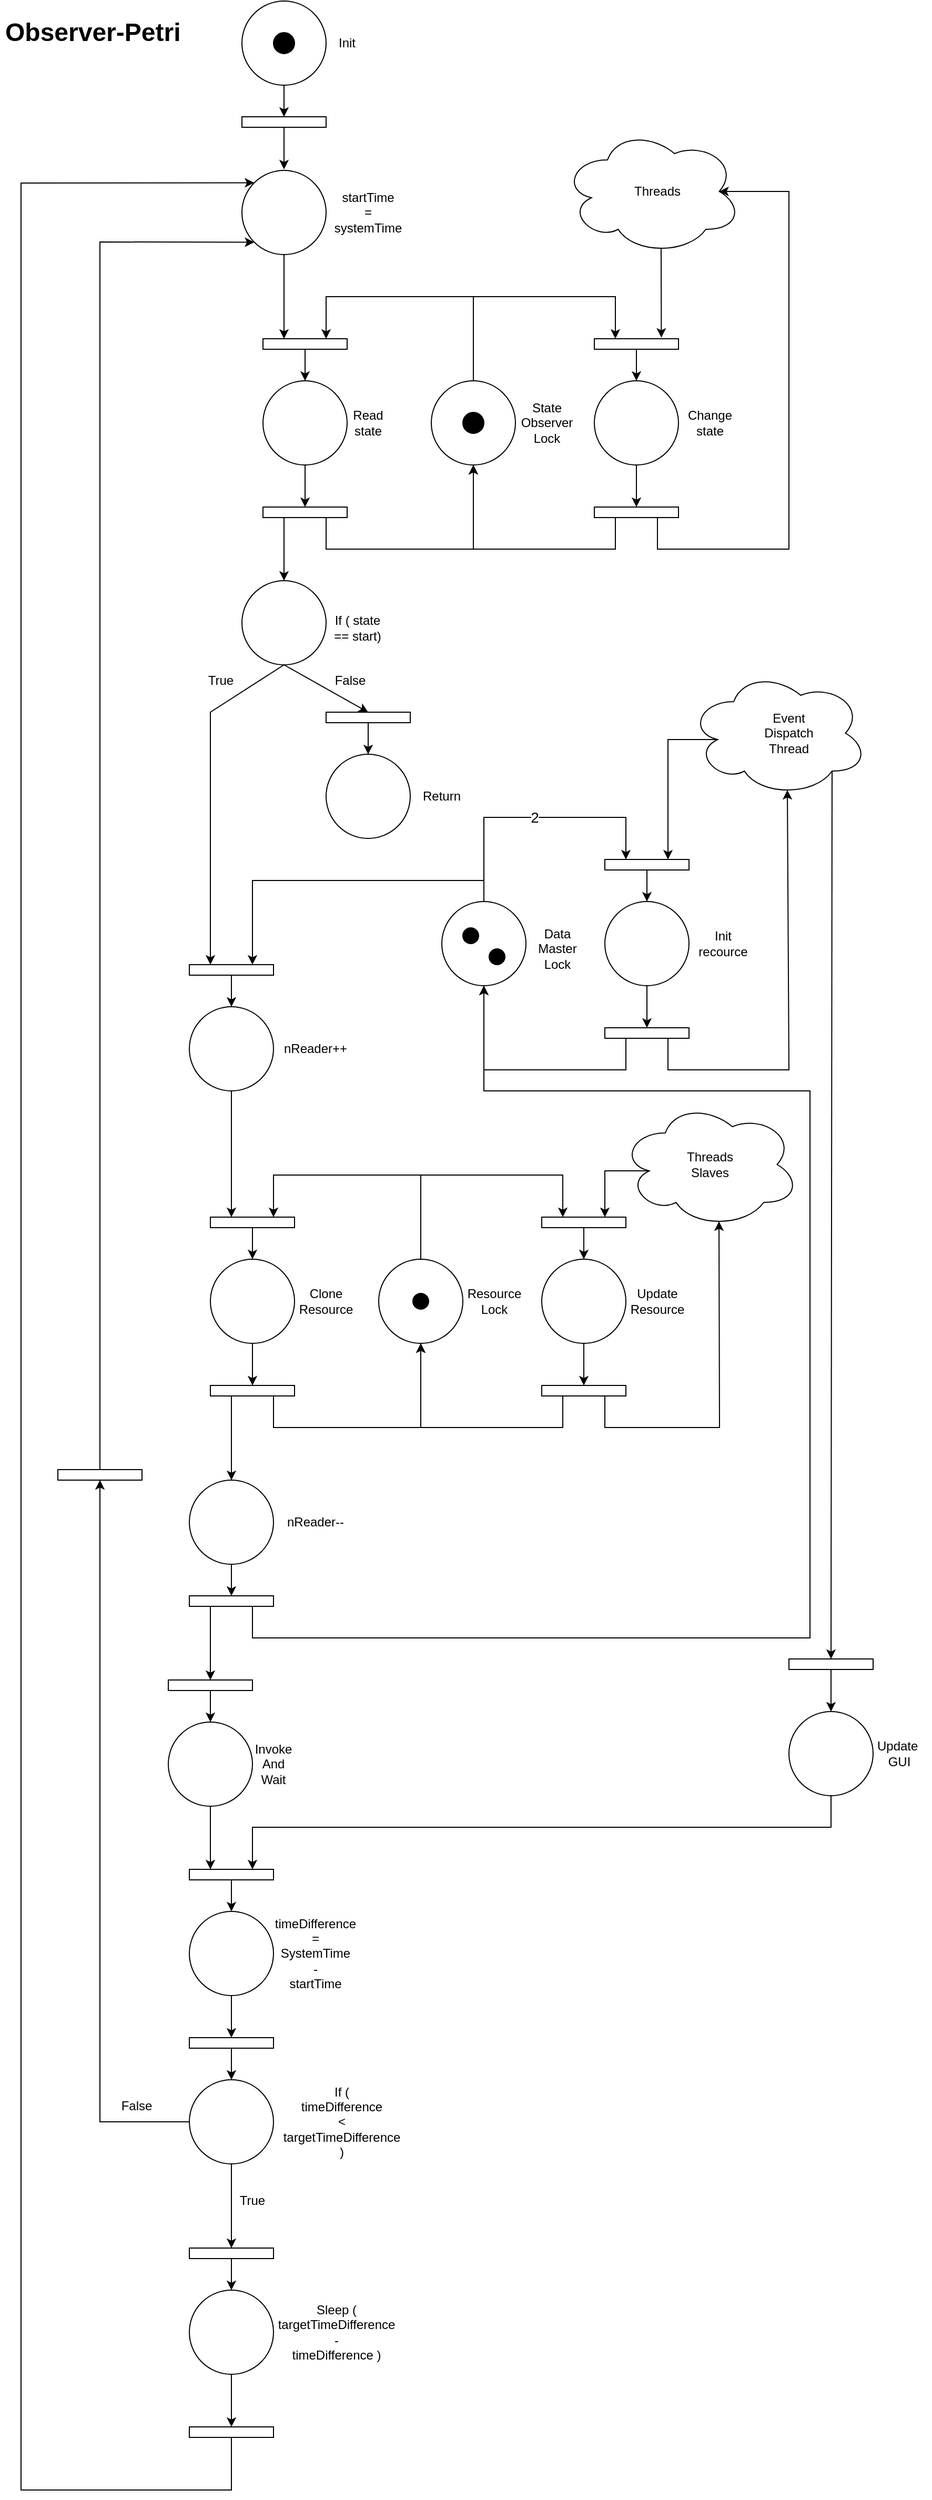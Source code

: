 <mxfile version="21.1.5" type="device">
  <diagram name="Pagina-1" id="0PF9rodISXWD6k8KoJyN">
    <mxGraphModel dx="1975" dy="1826" grid="1" gridSize="10" guides="1" tooltips="1" connect="1" arrows="1" fold="1" page="1" pageScale="1" pageWidth="827" pageHeight="1169" math="0" shadow="0">
      <root>
        <mxCell id="0" />
        <mxCell id="1" parent="0" />
        <mxCell id="aZluGWaW0WpS-Q8TLCgg-1" value="" style="ellipse;whiteSpace=wrap;html=1;aspect=fixed;" parent="1" vertex="1">
          <mxGeometry x="210" y="-716" width="80" height="80" as="geometry" />
        </mxCell>
        <mxCell id="aZluGWaW0WpS-Q8TLCgg-3" value="" style="ellipse;whiteSpace=wrap;html=1;aspect=fixed;" parent="1" vertex="1">
          <mxGeometry x="210" y="-555" width="80" height="80" as="geometry" />
        </mxCell>
        <mxCell id="aZluGWaW0WpS-Q8TLCgg-5" value="" style="rounded=0;whiteSpace=wrap;html=1;" parent="1" vertex="1">
          <mxGeometry x="210" y="-606" width="80" height="10" as="geometry" />
        </mxCell>
        <mxCell id="aZluGWaW0WpS-Q8TLCgg-6" value="" style="endArrow=classic;html=1;rounded=0;exitX=0.5;exitY=1;exitDx=0;exitDy=0;entryX=0.5;entryY=0;entryDx=0;entryDy=0;" parent="1" source="aZluGWaW0WpS-Q8TLCgg-1" target="aZluGWaW0WpS-Q8TLCgg-5" edge="1">
          <mxGeometry width="50" height="50" relative="1" as="geometry">
            <mxPoint x="450" y="-496" as="sourcePoint" />
            <mxPoint x="500" y="-546" as="targetPoint" />
          </mxGeometry>
        </mxCell>
        <mxCell id="aZluGWaW0WpS-Q8TLCgg-7" value="" style="endArrow=classic;html=1;rounded=0;exitX=0.5;exitY=1;exitDx=0;exitDy=0;entryX=0.5;entryY=0;entryDx=0;entryDy=0;" parent="1" source="aZluGWaW0WpS-Q8TLCgg-5" edge="1">
          <mxGeometry width="50" height="50" relative="1" as="geometry">
            <mxPoint x="450" y="-496" as="sourcePoint" />
            <mxPoint x="250" y="-556" as="targetPoint" />
          </mxGeometry>
        </mxCell>
        <mxCell id="aZluGWaW0WpS-Q8TLCgg-16" value="startTime&lt;br&gt;=&lt;br&gt;systemTime" style="text;html=1;strokeColor=none;fillColor=none;align=center;verticalAlign=middle;whiteSpace=wrap;rounded=0;" parent="1" vertex="1">
          <mxGeometry x="300" y="-530" width="60" height="30" as="geometry" />
        </mxCell>
        <mxCell id="aZluGWaW0WpS-Q8TLCgg-17" value="" style="ellipse;whiteSpace=wrap;html=1;aspect=fixed;" parent="1" vertex="1">
          <mxGeometry x="210" y="-165" width="80" height="80" as="geometry" />
        </mxCell>
        <mxCell id="aZluGWaW0WpS-Q8TLCgg-18" value="" style="rounded=0;whiteSpace=wrap;html=1;" parent="1" vertex="1">
          <mxGeometry x="230" y="-395" width="80" height="10" as="geometry" />
        </mxCell>
        <mxCell id="aZluGWaW0WpS-Q8TLCgg-19" value="" style="endArrow=classic;html=1;rounded=0;entryX=0.25;entryY=0;entryDx=0;entryDy=0;exitX=0.5;exitY=1;exitDx=0;exitDy=0;" parent="1" source="aZluGWaW0WpS-Q8TLCgg-3" target="aZluGWaW0WpS-Q8TLCgg-18" edge="1">
          <mxGeometry width="50" height="50" relative="1" as="geometry">
            <mxPoint x="290" y="-465" as="sourcePoint" />
            <mxPoint x="500" y="-495" as="targetPoint" />
          </mxGeometry>
        </mxCell>
        <mxCell id="aZluGWaW0WpS-Q8TLCgg-21" value="Read state" style="text;html=1;strokeColor=none;fillColor=none;align=center;verticalAlign=middle;whiteSpace=wrap;rounded=0;" parent="1" vertex="1">
          <mxGeometry x="300" y="-330" width="60" height="30" as="geometry" />
        </mxCell>
        <mxCell id="aZluGWaW0WpS-Q8TLCgg-22" value="" style="endArrow=classic;html=1;rounded=0;exitX=0.5;exitY=1;exitDx=0;exitDy=0;entryX=0.25;entryY=0;entryDx=0;entryDy=0;" parent="1" source="aZluGWaW0WpS-Q8TLCgg-17" target="LpXhcEiuCayXCuj6ftaP-11" edge="1">
          <mxGeometry width="50" height="50" relative="1" as="geometry">
            <mxPoint x="280" y="760" as="sourcePoint" />
            <mxPoint x="210" y="160" as="targetPoint" />
            <Array as="points">
              <mxPoint x="180" y="-40" />
            </Array>
          </mxGeometry>
        </mxCell>
        <mxCell id="aZluGWaW0WpS-Q8TLCgg-23" value="True" style="text;html=1;strokeColor=none;fillColor=none;align=center;verticalAlign=middle;whiteSpace=wrap;rounded=0;" parent="1" vertex="1">
          <mxGeometry x="160" y="-85" width="60" height="30" as="geometry" />
        </mxCell>
        <mxCell id="aZluGWaW0WpS-Q8TLCgg-24" value="" style="ellipse;whiteSpace=wrap;html=1;aspect=fixed;" parent="1" vertex="1">
          <mxGeometry x="290" width="80" height="80" as="geometry" />
        </mxCell>
        <mxCell id="aZluGWaW0WpS-Q8TLCgg-28" value="False" style="text;html=1;strokeColor=none;fillColor=none;align=center;verticalAlign=middle;whiteSpace=wrap;rounded=0;" parent="1" vertex="1">
          <mxGeometry x="282.5" y="-85" width="60" height="30" as="geometry" />
        </mxCell>
        <mxCell id="aZluGWaW0WpS-Q8TLCgg-29" value="" style="ellipse;whiteSpace=wrap;html=1;aspect=fixed;" parent="1" vertex="1">
          <mxGeometry x="160" y="1260" width="80" height="80" as="geometry" />
        </mxCell>
        <mxCell id="aZluGWaW0WpS-Q8TLCgg-30" value="" style="rounded=0;whiteSpace=wrap;html=1;" parent="1" vertex="1">
          <mxGeometry x="140" y="880" width="80" height="10" as="geometry" />
        </mxCell>
        <mxCell id="aZluGWaW0WpS-Q8TLCgg-31" value="Invoke&lt;br&gt;And&lt;br&gt;Wait" style="text;html=1;strokeColor=none;fillColor=none;align=center;verticalAlign=middle;whiteSpace=wrap;rounded=0;" parent="1" vertex="1">
          <mxGeometry x="210" y="945" width="60" height="30" as="geometry" />
        </mxCell>
        <mxCell id="aZluGWaW0WpS-Q8TLCgg-32" value="" style="ellipse;whiteSpace=wrap;html=1;aspect=fixed;" parent="1" vertex="1">
          <mxGeometry x="160" y="1460" width="80" height="80" as="geometry" />
        </mxCell>
        <mxCell id="aZluGWaW0WpS-Q8TLCgg-33" value="" style="rounded=0;whiteSpace=wrap;html=1;" parent="1" vertex="1">
          <mxGeometry x="160" y="1420" width="80" height="10" as="geometry" />
        </mxCell>
        <mxCell id="aZluGWaW0WpS-Q8TLCgg-34" value="Sleep (&lt;br&gt;targetTimeDifference&lt;br&gt;-&lt;br&gt;timeDifference )" style="text;html=1;strokeColor=none;fillColor=none;align=center;verticalAlign=middle;whiteSpace=wrap;rounded=0;" parent="1" vertex="1">
          <mxGeometry x="270" y="1485" width="60" height="30" as="geometry" />
        </mxCell>
        <mxCell id="aZluGWaW0WpS-Q8TLCgg-35" value="True" style="text;html=1;strokeColor=none;fillColor=none;align=center;verticalAlign=middle;whiteSpace=wrap;rounded=0;" parent="1" vertex="1">
          <mxGeometry x="190" y="1360" width="60" height="30" as="geometry" />
        </mxCell>
        <mxCell id="aZluGWaW0WpS-Q8TLCgg-36" value="" style="endArrow=classic;html=1;rounded=0;exitX=0;exitY=0.5;exitDx=0;exitDy=0;entryX=0.5;entryY=1;entryDx=0;entryDy=0;" parent="1" source="aZluGWaW0WpS-Q8TLCgg-29" target="ZG_PcVJmWgnfYiU_u2mz-2" edge="1">
          <mxGeometry width="50" height="50" relative="1" as="geometry">
            <mxPoint x="350" y="700" as="sourcePoint" />
            <mxPoint x="60" y="690" as="targetPoint" />
            <Array as="points">
              <mxPoint x="75" y="1300" />
            </Array>
          </mxGeometry>
        </mxCell>
        <mxCell id="aZluGWaW0WpS-Q8TLCgg-39" value="False" style="text;html=1;strokeColor=none;fillColor=none;align=center;verticalAlign=middle;whiteSpace=wrap;rounded=0;" parent="1" vertex="1">
          <mxGeometry x="80" y="1270" width="60" height="30" as="geometry" />
        </mxCell>
        <mxCell id="aZluGWaW0WpS-Q8TLCgg-43" value="Return" style="text;html=1;strokeColor=none;fillColor=none;align=center;verticalAlign=middle;whiteSpace=wrap;rounded=0;" parent="1" vertex="1">
          <mxGeometry x="370" y="25" width="60" height="30" as="geometry" />
        </mxCell>
        <mxCell id="aZluGWaW0WpS-Q8TLCgg-44" value="Init" style="text;html=1;strokeColor=none;fillColor=none;align=center;verticalAlign=middle;whiteSpace=wrap;rounded=0;" parent="1" vertex="1">
          <mxGeometry x="280" y="-691" width="60" height="30" as="geometry" />
        </mxCell>
        <mxCell id="aZluGWaW0WpS-Q8TLCgg-45" value="" style="ellipse;whiteSpace=wrap;html=1;aspect=fixed;fillColor=#000000;" parent="1" vertex="1">
          <mxGeometry x="240" y="-686" width="20" height="20" as="geometry" />
        </mxCell>
        <mxCell id="aZluGWaW0WpS-Q8TLCgg-47" value="" style="ellipse;shape=cloud;whiteSpace=wrap;html=1;" parent="1" vertex="1">
          <mxGeometry x="515" y="-595" width="170" height="120" as="geometry" />
        </mxCell>
        <mxCell id="aZluGWaW0WpS-Q8TLCgg-48" value="Threads" style="text;html=1;strokeColor=none;fillColor=none;align=center;verticalAlign=middle;whiteSpace=wrap;rounded=0;" parent="1" vertex="1">
          <mxGeometry x="575" y="-550" width="60" height="30" as="geometry" />
        </mxCell>
        <mxCell id="aZluGWaW0WpS-Q8TLCgg-54" value="" style="endArrow=classic;html=1;rounded=0;exitX=0.5;exitY=1;exitDx=0;exitDy=0;entryX=0.5;entryY=0;entryDx=0;entryDy=0;" parent="1" source="aZluGWaW0WpS-Q8TLCgg-30" target="aZluGWaW0WpS-Q8TLCgg-55" edge="1">
          <mxGeometry width="50" height="50" relative="1" as="geometry">
            <mxPoint x="180" y="870" as="sourcePoint" />
            <mxPoint x="180" y="1060" as="targetPoint" />
          </mxGeometry>
        </mxCell>
        <mxCell id="aZluGWaW0WpS-Q8TLCgg-55" value="" style="ellipse;whiteSpace=wrap;html=1;aspect=fixed;" parent="1" vertex="1">
          <mxGeometry x="140" y="920" width="80" height="80" as="geometry" />
        </mxCell>
        <mxCell id="aZluGWaW0WpS-Q8TLCgg-56" value="" style="ellipse;whiteSpace=wrap;html=1;aspect=fixed;" parent="1" vertex="1">
          <mxGeometry x="730" y="910" width="80" height="80" as="geometry" />
        </mxCell>
        <mxCell id="aZluGWaW0WpS-Q8TLCgg-57" value="" style="rounded=0;whiteSpace=wrap;html=1;" parent="1" vertex="1">
          <mxGeometry x="160" y="1060" width="80" height="10" as="geometry" />
        </mxCell>
        <mxCell id="aZluGWaW0WpS-Q8TLCgg-58" value="" style="endArrow=classic;html=1;rounded=0;entryX=0.75;entryY=0;entryDx=0;entryDy=0;exitX=0.5;exitY=1;exitDx=0;exitDy=0;" parent="1" source="aZluGWaW0WpS-Q8TLCgg-56" target="aZluGWaW0WpS-Q8TLCgg-57" edge="1">
          <mxGeometry width="50" height="50" relative="1" as="geometry">
            <mxPoint x="600" y="1180" as="sourcePoint" />
            <mxPoint x="590" y="1100" as="targetPoint" />
            <Array as="points">
              <mxPoint x="770" y="1020" />
              <mxPoint x="605" y="1020" />
              <mxPoint x="220" y="1020" />
              <mxPoint x="220" y="1060" />
            </Array>
          </mxGeometry>
        </mxCell>
        <mxCell id="aZluGWaW0WpS-Q8TLCgg-59" value="" style="endArrow=classic;html=1;rounded=0;exitX=0.5;exitY=1;exitDx=0;exitDy=0;" parent="1" source="aZluGWaW0WpS-Q8TLCgg-57" edge="1">
          <mxGeometry width="50" height="50" relative="1" as="geometry">
            <mxPoint x="430" y="1261" as="sourcePoint" />
            <mxPoint x="200" y="1100" as="targetPoint" />
          </mxGeometry>
        </mxCell>
        <mxCell id="aZluGWaW0WpS-Q8TLCgg-60" value="" style="ellipse;shape=cloud;whiteSpace=wrap;html=1;" parent="1" vertex="1">
          <mxGeometry x="635" y="-80" width="170" height="120" as="geometry" />
        </mxCell>
        <mxCell id="aZluGWaW0WpS-Q8TLCgg-61" value="Event&lt;br&gt;Dispatch&lt;br&gt;Thread" style="text;html=1;strokeColor=none;fillColor=none;align=center;verticalAlign=middle;whiteSpace=wrap;rounded=0;" parent="1" vertex="1">
          <mxGeometry x="700" y="-35" width="60" height="30" as="geometry" />
        </mxCell>
        <mxCell id="aZluGWaW0WpS-Q8TLCgg-63" value="" style="endArrow=classic;html=1;rounded=0;exitX=0.8;exitY=0.8;exitDx=0;exitDy=0;exitPerimeter=0;" parent="1" source="aZluGWaW0WpS-Q8TLCgg-62" edge="1">
          <mxGeometry width="50" height="50" relative="1" as="geometry">
            <mxPoint x="624.71" y="815" as="sourcePoint" />
            <mxPoint x="771" y="865" as="targetPoint" />
          </mxGeometry>
        </mxCell>
        <mxCell id="aZluGWaW0WpS-Q8TLCgg-64" value="" style="endArrow=classic;html=1;rounded=0;exitX=0.5;exitY=1;exitDx=0;exitDy=0;entryX=0.5;entryY=0;entryDx=0;entryDy=0;" parent="1" source="aZluGWaW0WpS-Q8TLCgg-62" target="aZluGWaW0WpS-Q8TLCgg-56" edge="1">
          <mxGeometry width="50" height="50" relative="1" as="geometry">
            <mxPoint x="720" y="975" as="sourcePoint" />
            <mxPoint x="630" y="895" as="targetPoint" />
          </mxGeometry>
        </mxCell>
        <mxCell id="aZluGWaW0WpS-Q8TLCgg-65" value="Update&amp;nbsp;&lt;br&gt;GUI" style="text;html=1;strokeColor=none;fillColor=none;align=center;verticalAlign=middle;whiteSpace=wrap;rounded=0;" parent="1" vertex="1">
          <mxGeometry x="805" y="935" width="60" height="30" as="geometry" />
        </mxCell>
        <mxCell id="aZluGWaW0WpS-Q8TLCgg-67" value="" style="endArrow=classic;html=1;rounded=0;entryX=0.5;entryY=0;entryDx=0;entryDy=0;exitX=0.5;exitY=1;exitDx=0;exitDy=0;" parent="1" source="aZluGWaW0WpS-Q8TLCgg-29" target="aZluGWaW0WpS-Q8TLCgg-33" edge="1">
          <mxGeometry width="50" height="50" relative="1" as="geometry">
            <mxPoint x="180" y="1370" as="sourcePoint" />
            <mxPoint x="250" y="1270" as="targetPoint" />
          </mxGeometry>
        </mxCell>
        <mxCell id="aZluGWaW0WpS-Q8TLCgg-68" value="" style="endArrow=classic;html=1;rounded=0;entryX=0.5;entryY=0;entryDx=0;entryDy=0;exitX=0.5;exitY=1;exitDx=0;exitDy=0;" parent="1" source="aZluGWaW0WpS-Q8TLCgg-33" target="aZluGWaW0WpS-Q8TLCgg-32" edge="1">
          <mxGeometry width="50" height="50" relative="1" as="geometry">
            <mxPoint x="280" y="1510" as="sourcePoint" />
            <mxPoint x="330" y="1460" as="targetPoint" />
          </mxGeometry>
        </mxCell>
        <mxCell id="aZluGWaW0WpS-Q8TLCgg-69" value="" style="endArrow=classic;html=1;rounded=0;exitX=0.5;exitY=1;exitDx=0;exitDy=0;entryX=0.25;entryY=0;entryDx=0;entryDy=0;" parent="1" source="aZluGWaW0WpS-Q8TLCgg-55" target="aZluGWaW0WpS-Q8TLCgg-57" edge="1">
          <mxGeometry width="50" height="50" relative="1" as="geometry">
            <mxPoint x="210" y="1050" as="sourcePoint" />
            <mxPoint x="260" y="1000" as="targetPoint" />
          </mxGeometry>
        </mxCell>
        <mxCell id="aZluGWaW0WpS-Q8TLCgg-70" value="&lt;h1&gt;Observer-Petri&lt;/h1&gt;" style="text;html=1;strokeColor=none;fillColor=none;spacing=5;spacingTop=-20;whiteSpace=wrap;overflow=hidden;rounded=0;" parent="1" vertex="1">
          <mxGeometry x="-20" y="-706" width="190" height="120" as="geometry" />
        </mxCell>
        <mxCell id="aZluGWaW0WpS-Q8TLCgg-71" value="" style="ellipse;whiteSpace=wrap;html=1;aspect=fixed;" parent="1" vertex="1">
          <mxGeometry x="160" y="1100" width="80" height="80" as="geometry" />
        </mxCell>
        <mxCell id="aZluGWaW0WpS-Q8TLCgg-72" value="" style="rounded=0;whiteSpace=wrap;html=1;" parent="1" vertex="1">
          <mxGeometry x="160" y="1220" width="80" height="10" as="geometry" />
        </mxCell>
        <mxCell id="aZluGWaW0WpS-Q8TLCgg-73" value="" style="endArrow=classic;html=1;rounded=0;exitX=0.5;exitY=1;exitDx=0;exitDy=0;entryX=0.5;entryY=0;entryDx=0;entryDy=0;" parent="1" source="aZluGWaW0WpS-Q8TLCgg-71" target="aZluGWaW0WpS-Q8TLCgg-72" edge="1">
          <mxGeometry width="50" height="50" relative="1" as="geometry">
            <mxPoint x="420" y="1190" as="sourcePoint" />
            <mxPoint x="470" y="1140" as="targetPoint" />
          </mxGeometry>
        </mxCell>
        <mxCell id="aZluGWaW0WpS-Q8TLCgg-74" value="timeDifference&lt;br&gt;=&lt;br&gt;SystemTime&lt;br&gt;- &lt;br&gt;startTime" style="text;html=1;strokeColor=none;fillColor=none;align=center;verticalAlign=middle;whiteSpace=wrap;rounded=0;" parent="1" vertex="1">
          <mxGeometry x="250" y="1125" width="60" height="30" as="geometry" />
        </mxCell>
        <mxCell id="aZluGWaW0WpS-Q8TLCgg-75" value="" style="endArrow=classic;html=1;rounded=0;exitX=0.5;exitY=1;exitDx=0;exitDy=0;" parent="1" source="aZluGWaW0WpS-Q8TLCgg-72" target="aZluGWaW0WpS-Q8TLCgg-29" edge="1">
          <mxGeometry width="50" height="50" relative="1" as="geometry">
            <mxPoint x="220" y="1300" as="sourcePoint" />
            <mxPoint x="270" y="1250" as="targetPoint" />
          </mxGeometry>
        </mxCell>
        <mxCell id="aZluGWaW0WpS-Q8TLCgg-76" value="If (&lt;br&gt;timeDifference&lt;br style=&quot;border-color: var(--border-color);&quot;&gt;&amp;lt;&lt;br style=&quot;border-color: var(--border-color);&quot;&gt;targetTimeDifference )" style="text;html=1;strokeColor=none;fillColor=none;align=center;verticalAlign=middle;whiteSpace=wrap;rounded=0;" parent="1" vertex="1">
          <mxGeometry x="275" y="1285" width="60" height="30" as="geometry" />
        </mxCell>
        <mxCell id="aZluGWaW0WpS-Q8TLCgg-77" value="If ( state == start)" style="text;html=1;strokeColor=none;fillColor=none;align=center;verticalAlign=middle;whiteSpace=wrap;rounded=0;" parent="1" vertex="1">
          <mxGeometry x="290" y="-135" width="60" height="30" as="geometry" />
        </mxCell>
        <mxCell id="aZluGWaW0WpS-Q8TLCgg-78" value="" style="ellipse;whiteSpace=wrap;html=1;aspect=fixed;" parent="1" vertex="1">
          <mxGeometry x="230" y="-355" width="80" height="80" as="geometry" />
        </mxCell>
        <mxCell id="aZluGWaW0WpS-Q8TLCgg-79" value="" style="endArrow=classic;html=1;rounded=0;exitX=0.5;exitY=1;exitDx=0;exitDy=0;" parent="1" source="aZluGWaW0WpS-Q8TLCgg-18" target="aZluGWaW0WpS-Q8TLCgg-78" edge="1">
          <mxGeometry width="50" height="50" relative="1" as="geometry">
            <mxPoint x="320" y="-355" as="sourcePoint" />
            <mxPoint x="370" y="-405" as="targetPoint" />
          </mxGeometry>
        </mxCell>
        <mxCell id="aZluGWaW0WpS-Q8TLCgg-80" value="" style="ellipse;whiteSpace=wrap;html=1;aspect=fixed;" parent="1" vertex="1">
          <mxGeometry x="390" y="-355" width="80" height="80" as="geometry" />
        </mxCell>
        <mxCell id="aZluGWaW0WpS-Q8TLCgg-81" value="" style="endArrow=classic;html=1;rounded=0;exitX=0.5;exitY=0;exitDx=0;exitDy=0;entryX=0.75;entryY=0;entryDx=0;entryDy=0;" parent="1" source="aZluGWaW0WpS-Q8TLCgg-80" target="aZluGWaW0WpS-Q8TLCgg-18" edge="1">
          <mxGeometry width="50" height="50" relative="1" as="geometry">
            <mxPoint x="320" y="-355" as="sourcePoint" />
            <mxPoint x="410" y="-435" as="targetPoint" />
            <Array as="points">
              <mxPoint x="430" y="-435" />
              <mxPoint x="290" y="-435" />
            </Array>
          </mxGeometry>
        </mxCell>
        <mxCell id="aZluGWaW0WpS-Q8TLCgg-83" value="" style="ellipse;whiteSpace=wrap;html=1;aspect=fixed;fillColor=#000000;" parent="1" vertex="1">
          <mxGeometry x="420" y="-325" width="20" height="20" as="geometry" />
        </mxCell>
        <mxCell id="zr3b8MDzeoefDq_eBUHI-109" value="" style="edgeStyle=orthogonalEdgeStyle;rounded=0;orthogonalLoop=1;jettySize=auto;html=1;" parent="1" source="aZluGWaW0WpS-Q8TLCgg-84" edge="1">
          <mxGeometry relative="1" as="geometry">
            <mxPoint x="585" y="-305.0" as="targetPoint" />
          </mxGeometry>
        </mxCell>
        <mxCell id="aZluGWaW0WpS-Q8TLCgg-84" value="" style="rounded=0;whiteSpace=wrap;html=1;" parent="1" vertex="1">
          <mxGeometry x="545" y="-395" width="80" height="10" as="geometry" />
        </mxCell>
        <mxCell id="aZluGWaW0WpS-Q8TLCgg-85" value="" style="ellipse;whiteSpace=wrap;html=1;aspect=fixed;" parent="1" vertex="1">
          <mxGeometry x="545" y="-355" width="80" height="80" as="geometry" />
        </mxCell>
        <mxCell id="aZluGWaW0WpS-Q8TLCgg-86" value="" style="endArrow=classic;html=1;rounded=0;exitX=0.5;exitY=1;exitDx=0;exitDy=0;" parent="1" source="aZluGWaW0WpS-Q8TLCgg-84" target="aZluGWaW0WpS-Q8TLCgg-85" edge="1">
          <mxGeometry width="50" height="50" relative="1" as="geometry">
            <mxPoint x="640" y="-355" as="sourcePoint" />
            <mxPoint x="690" y="-405" as="targetPoint" />
          </mxGeometry>
        </mxCell>
        <mxCell id="aZluGWaW0WpS-Q8TLCgg-87" value="" style="endArrow=classic;html=1;rounded=0;entryX=0.25;entryY=0;entryDx=0;entryDy=0;" parent="1" target="aZluGWaW0WpS-Q8TLCgg-84" edge="1">
          <mxGeometry width="50" height="50" relative="1" as="geometry">
            <mxPoint x="430" y="-355" as="sourcePoint" />
            <mxPoint x="550" y="-435" as="targetPoint" />
            <Array as="points">
              <mxPoint x="430" y="-435" />
              <mxPoint x="565" y="-435" />
            </Array>
          </mxGeometry>
        </mxCell>
        <mxCell id="aZluGWaW0WpS-Q8TLCgg-88" value="" style="endArrow=classic;html=1;rounded=0;entryX=0.796;entryY=-0.106;entryDx=0;entryDy=0;entryPerimeter=0;exitX=0.55;exitY=0.95;exitDx=0;exitDy=0;exitPerimeter=0;" parent="1" source="aZluGWaW0WpS-Q8TLCgg-47" target="aZluGWaW0WpS-Q8TLCgg-84" edge="1">
          <mxGeometry width="50" height="50" relative="1" as="geometry">
            <mxPoint x="500" y="-385" as="sourcePoint" />
            <mxPoint x="550" y="-435" as="targetPoint" />
          </mxGeometry>
        </mxCell>
        <mxCell id="aZluGWaW0WpS-Q8TLCgg-89" value="Change&lt;br&gt;state" style="text;html=1;strokeColor=none;fillColor=none;align=center;verticalAlign=middle;whiteSpace=wrap;rounded=0;" parent="1" vertex="1">
          <mxGeometry x="625" y="-330" width="60" height="30" as="geometry" />
        </mxCell>
        <mxCell id="aZluGWaW0WpS-Q8TLCgg-90" value="" style="rounded=0;whiteSpace=wrap;html=1;" parent="1" vertex="1">
          <mxGeometry x="230" y="-235" width="80" height="10" as="geometry" />
        </mxCell>
        <mxCell id="aZluGWaW0WpS-Q8TLCgg-91" value="" style="endArrow=classic;html=1;rounded=0;exitX=0.5;exitY=1;exitDx=0;exitDy=0;entryX=0.5;entryY=0;entryDx=0;entryDy=0;" parent="1" source="aZluGWaW0WpS-Q8TLCgg-78" target="aZluGWaW0WpS-Q8TLCgg-90" edge="1">
          <mxGeometry width="50" height="50" relative="1" as="geometry">
            <mxPoint x="450" y="-235" as="sourcePoint" />
            <mxPoint x="500" y="-285" as="targetPoint" />
          </mxGeometry>
        </mxCell>
        <mxCell id="aZluGWaW0WpS-Q8TLCgg-92" value="" style="endArrow=classic;html=1;rounded=0;exitX=0.75;exitY=1;exitDx=0;exitDy=0;" parent="1" source="aZluGWaW0WpS-Q8TLCgg-90" edge="1">
          <mxGeometry width="50" height="50" relative="1" as="geometry">
            <mxPoint x="270" y="-215" as="sourcePoint" />
            <mxPoint x="430" y="-275" as="targetPoint" />
            <Array as="points">
              <mxPoint x="290" y="-195" />
              <mxPoint x="430" y="-195" />
            </Array>
          </mxGeometry>
        </mxCell>
        <mxCell id="aZluGWaW0WpS-Q8TLCgg-93" value="" style="endArrow=classic;html=1;rounded=0;exitX=0.25;exitY=1;exitDx=0;exitDy=0;entryX=0.5;entryY=0;entryDx=0;entryDy=0;" parent="1" source="aZluGWaW0WpS-Q8TLCgg-90" target="aZluGWaW0WpS-Q8TLCgg-17" edge="1">
          <mxGeometry width="50" height="50" relative="1" as="geometry">
            <mxPoint x="360" y="625" as="sourcePoint" />
            <mxPoint x="410" y="575" as="targetPoint" />
          </mxGeometry>
        </mxCell>
        <mxCell id="aZluGWaW0WpS-Q8TLCgg-95" value="" style="rounded=0;whiteSpace=wrap;html=1;" parent="1" vertex="1">
          <mxGeometry x="545" y="-235" width="80" height="10" as="geometry" />
        </mxCell>
        <mxCell id="aZluGWaW0WpS-Q8TLCgg-96" value="" style="endArrow=classic;html=1;rounded=0;exitX=0.5;exitY=1;exitDx=0;exitDy=0;entryX=0.5;entryY=0;entryDx=0;entryDy=0;" parent="1" source="aZluGWaW0WpS-Q8TLCgg-85" target="aZluGWaW0WpS-Q8TLCgg-95" edge="1">
          <mxGeometry width="50" height="50" relative="1" as="geometry">
            <mxPoint x="250" y="-285" as="sourcePoint" />
            <mxPoint x="300" y="-335" as="targetPoint" />
          </mxGeometry>
        </mxCell>
        <mxCell id="aZluGWaW0WpS-Q8TLCgg-99" value="" style="endArrow=classic;html=1;rounded=0;exitX=0.25;exitY=1;exitDx=0;exitDy=0;entryX=0.5;entryY=1;entryDx=0;entryDy=0;" parent="1" source="aZluGWaW0WpS-Q8TLCgg-95" target="aZluGWaW0WpS-Q8TLCgg-80" edge="1">
          <mxGeometry width="50" height="50" relative="1" as="geometry">
            <mxPoint x="530" y="-195" as="sourcePoint" />
            <mxPoint x="450" y="-265" as="targetPoint" />
            <Array as="points">
              <mxPoint x="565" y="-195" />
              <mxPoint x="430" y="-195" />
            </Array>
          </mxGeometry>
        </mxCell>
        <mxCell id="aZluGWaW0WpS-Q8TLCgg-100" value="" style="endArrow=classic;html=1;rounded=0;exitX=0.75;exitY=1;exitDx=0;exitDy=0;entryX=0.875;entryY=0.5;entryDx=0;entryDy=0;entryPerimeter=0;" parent="1" source="aZluGWaW0WpS-Q8TLCgg-95" target="aZluGWaW0WpS-Q8TLCgg-47" edge="1">
          <mxGeometry width="50" height="50" relative="1" as="geometry">
            <mxPoint x="630" y="-205" as="sourcePoint" />
            <mxPoint x="680" y="-255" as="targetPoint" />
            <Array as="points">
              <mxPoint x="605" y="-195" />
              <mxPoint x="730" y="-195" />
              <mxPoint x="730" y="-535" />
            </Array>
          </mxGeometry>
        </mxCell>
        <mxCell id="aZluGWaW0WpS-Q8TLCgg-102" value="State&lt;br&gt;Observer&lt;br&gt;Lock" style="text;html=1;strokeColor=none;fillColor=none;align=center;verticalAlign=middle;whiteSpace=wrap;rounded=0;" parent="1" vertex="1">
          <mxGeometry x="470" y="-330" width="60" height="30" as="geometry" />
        </mxCell>
        <mxCell id="zr3b8MDzeoefDq_eBUHI-33" value="" style="rounded=0;whiteSpace=wrap;html=1;" parent="1" vertex="1">
          <mxGeometry x="180" y="440" width="80" height="10" as="geometry" />
        </mxCell>
        <mxCell id="zr3b8MDzeoefDq_eBUHI-35" value="Clone&lt;br&gt;Resource" style="text;html=1;strokeColor=none;fillColor=none;align=center;verticalAlign=middle;whiteSpace=wrap;rounded=0;" parent="1" vertex="1">
          <mxGeometry x="260" y="505" width="60" height="30" as="geometry" />
        </mxCell>
        <mxCell id="zr3b8MDzeoefDq_eBUHI-36" value="" style="ellipse;shape=cloud;whiteSpace=wrap;html=1;" parent="1" vertex="1">
          <mxGeometry x="570" y="330" width="170" height="120" as="geometry" />
        </mxCell>
        <mxCell id="zr3b8MDzeoefDq_eBUHI-37" value="Threads&lt;br&gt;Slaves" style="text;html=1;strokeColor=none;fillColor=none;align=center;verticalAlign=middle;whiteSpace=wrap;rounded=0;" parent="1" vertex="1">
          <mxGeometry x="625" y="375" width="60" height="30" as="geometry" />
        </mxCell>
        <mxCell id="zr3b8MDzeoefDq_eBUHI-38" value="" style="ellipse;whiteSpace=wrap;html=1;aspect=fixed;" parent="1" vertex="1">
          <mxGeometry x="180" y="480" width="80" height="80" as="geometry" />
        </mxCell>
        <mxCell id="zr3b8MDzeoefDq_eBUHI-39" value="" style="endArrow=classic;html=1;rounded=0;exitX=0.5;exitY=1;exitDx=0;exitDy=0;" parent="1" source="zr3b8MDzeoefDq_eBUHI-33" target="zr3b8MDzeoefDq_eBUHI-38" edge="1">
          <mxGeometry width="50" height="50" relative="1" as="geometry">
            <mxPoint x="270" y="480" as="sourcePoint" />
            <mxPoint x="320" y="430" as="targetPoint" />
          </mxGeometry>
        </mxCell>
        <mxCell id="zr3b8MDzeoefDq_eBUHI-40" value="" style="ellipse;whiteSpace=wrap;html=1;aspect=fixed;" parent="1" vertex="1">
          <mxGeometry x="340" y="480" width="80" height="80" as="geometry" />
        </mxCell>
        <mxCell id="zr3b8MDzeoefDq_eBUHI-41" value="" style="endArrow=classic;html=1;rounded=0;exitX=0.5;exitY=0;exitDx=0;exitDy=0;entryX=0.75;entryY=0;entryDx=0;entryDy=0;" parent="1" source="zr3b8MDzeoefDq_eBUHI-40" target="zr3b8MDzeoefDq_eBUHI-33" edge="1">
          <mxGeometry width="50" height="50" relative="1" as="geometry">
            <mxPoint x="270" y="480" as="sourcePoint" />
            <mxPoint x="360" y="400" as="targetPoint" />
            <Array as="points">
              <mxPoint x="380" y="400" />
              <mxPoint x="240" y="400" />
            </Array>
          </mxGeometry>
        </mxCell>
        <mxCell id="zr3b8MDzeoefDq_eBUHI-42" value="" style="ellipse;whiteSpace=wrap;html=1;aspect=fixed;fillColor=#000000;" parent="1" vertex="1">
          <mxGeometry x="372.5" y="512.5" width="15" height="15" as="geometry" />
        </mxCell>
        <mxCell id="zr3b8MDzeoefDq_eBUHI-43" value="" style="rounded=0;whiteSpace=wrap;html=1;" parent="1" vertex="1">
          <mxGeometry x="495" y="440" width="80" height="10" as="geometry" />
        </mxCell>
        <mxCell id="zr3b8MDzeoefDq_eBUHI-44" value="" style="ellipse;whiteSpace=wrap;html=1;aspect=fixed;" parent="1" vertex="1">
          <mxGeometry x="495" y="480" width="80" height="80" as="geometry" />
        </mxCell>
        <mxCell id="zr3b8MDzeoefDq_eBUHI-45" value="" style="endArrow=classic;html=1;rounded=0;exitX=0.5;exitY=1;exitDx=0;exitDy=0;" parent="1" source="zr3b8MDzeoefDq_eBUHI-43" target="zr3b8MDzeoefDq_eBUHI-44" edge="1">
          <mxGeometry width="50" height="50" relative="1" as="geometry">
            <mxPoint x="590" y="480" as="sourcePoint" />
            <mxPoint x="640" y="430" as="targetPoint" />
          </mxGeometry>
        </mxCell>
        <mxCell id="zr3b8MDzeoefDq_eBUHI-46" value="" style="endArrow=classic;html=1;rounded=0;entryX=0.25;entryY=0;entryDx=0;entryDy=0;" parent="1" target="zr3b8MDzeoefDq_eBUHI-43" edge="1">
          <mxGeometry width="50" height="50" relative="1" as="geometry">
            <mxPoint x="380" y="480" as="sourcePoint" />
            <mxPoint x="500" y="400" as="targetPoint" />
            <Array as="points">
              <mxPoint x="380" y="400" />
              <mxPoint x="515" y="400" />
            </Array>
          </mxGeometry>
        </mxCell>
        <mxCell id="zr3b8MDzeoefDq_eBUHI-47" value="" style="endArrow=classic;html=1;rounded=0;entryX=0.75;entryY=0;entryDx=0;entryDy=0;exitX=0.16;exitY=0.55;exitDx=0;exitDy=0;exitPerimeter=0;" parent="1" source="zr3b8MDzeoefDq_eBUHI-36" target="zr3b8MDzeoefDq_eBUHI-43" edge="1">
          <mxGeometry width="50" height="50" relative="1" as="geometry">
            <mxPoint x="610" y="400" as="sourcePoint" />
            <mxPoint x="580" y="430" as="targetPoint" />
            <Array as="points">
              <mxPoint x="555" y="396" />
            </Array>
          </mxGeometry>
        </mxCell>
        <mxCell id="zr3b8MDzeoefDq_eBUHI-48" value="Update&lt;br&gt;Resource" style="text;html=1;strokeColor=none;fillColor=none;align=center;verticalAlign=middle;whiteSpace=wrap;rounded=0;" parent="1" vertex="1">
          <mxGeometry x="575" y="505" width="60" height="30" as="geometry" />
        </mxCell>
        <mxCell id="zr3b8MDzeoefDq_eBUHI-49" value="" style="rounded=0;whiteSpace=wrap;html=1;" parent="1" vertex="1">
          <mxGeometry x="180" y="600" width="80" height="10" as="geometry" />
        </mxCell>
        <mxCell id="zr3b8MDzeoefDq_eBUHI-50" value="" style="endArrow=classic;html=1;rounded=0;exitX=0.5;exitY=1;exitDx=0;exitDy=0;entryX=0.5;entryY=0;entryDx=0;entryDy=0;" parent="1" source="zr3b8MDzeoefDq_eBUHI-38" target="zr3b8MDzeoefDq_eBUHI-49" edge="1">
          <mxGeometry width="50" height="50" relative="1" as="geometry">
            <mxPoint x="400" y="280" as="sourcePoint" />
            <mxPoint x="450" y="230" as="targetPoint" />
          </mxGeometry>
        </mxCell>
        <mxCell id="zr3b8MDzeoefDq_eBUHI-51" value="" style="endArrow=classic;html=1;rounded=0;exitX=0.75;exitY=1;exitDx=0;exitDy=0;entryX=0.5;entryY=1;entryDx=0;entryDy=0;" parent="1" source="zr3b8MDzeoefDq_eBUHI-49" target="zr3b8MDzeoefDq_eBUHI-40" edge="1">
          <mxGeometry width="50" height="50" relative="1" as="geometry">
            <mxPoint x="220" y="300" as="sourcePoint" />
            <mxPoint x="460" y="600" as="targetPoint" />
            <Array as="points">
              <mxPoint x="240" y="640" />
              <mxPoint x="380" y="640" />
            </Array>
          </mxGeometry>
        </mxCell>
        <mxCell id="zr3b8MDzeoefDq_eBUHI-52" value="" style="rounded=0;whiteSpace=wrap;html=1;" parent="1" vertex="1">
          <mxGeometry x="495" y="600" width="80" height="10" as="geometry" />
        </mxCell>
        <mxCell id="zr3b8MDzeoefDq_eBUHI-53" value="" style="endArrow=classic;html=1;rounded=0;exitX=0.5;exitY=1;exitDx=0;exitDy=0;entryX=0.5;entryY=0;entryDx=0;entryDy=0;" parent="1" source="zr3b8MDzeoefDq_eBUHI-44" target="zr3b8MDzeoefDq_eBUHI-52" edge="1">
          <mxGeometry width="50" height="50" relative="1" as="geometry">
            <mxPoint x="200" y="230" as="sourcePoint" />
            <mxPoint x="250" y="180" as="targetPoint" />
          </mxGeometry>
        </mxCell>
        <mxCell id="zr3b8MDzeoefDq_eBUHI-55" value="" style="endArrow=classic;html=1;rounded=0;exitX=0.75;exitY=1;exitDx=0;exitDy=0;entryX=0.55;entryY=0.95;entryDx=0;entryDy=0;entryPerimeter=0;" parent="1" source="zr3b8MDzeoefDq_eBUHI-52" target="zr3b8MDzeoefDq_eBUHI-36" edge="1">
          <mxGeometry width="50" height="50" relative="1" as="geometry">
            <mxPoint x="580" y="310" as="sourcePoint" />
            <mxPoint x="600" y="390" as="targetPoint" />
            <Array as="points">
              <mxPoint x="555" y="640" />
              <mxPoint x="664" y="640" />
            </Array>
          </mxGeometry>
        </mxCell>
        <mxCell id="zr3b8MDzeoefDq_eBUHI-56" value="Resource&lt;br&gt;Lock" style="text;html=1;strokeColor=none;fillColor=none;align=center;verticalAlign=middle;whiteSpace=wrap;rounded=0;" parent="1" vertex="1">
          <mxGeometry x="420" y="505" width="60" height="30" as="geometry" />
        </mxCell>
        <mxCell id="zr3b8MDzeoefDq_eBUHI-88" value="" style="endArrow=classic;html=1;rounded=0;exitX=0.25;exitY=1;exitDx=0;exitDy=0;entryX=0.5;entryY=0;entryDx=0;entryDy=0;" parent="1" source="zr3b8MDzeoefDq_eBUHI-49" target="LpXhcEiuCayXCuj6ftaP-7" edge="1">
          <mxGeometry width="50" height="50" relative="1" as="geometry">
            <mxPoint x="250" y="590" as="sourcePoint" />
            <mxPoint x="190" y="660" as="targetPoint" />
          </mxGeometry>
        </mxCell>
        <mxCell id="zr3b8MDzeoefDq_eBUHI-89" value="" style="endArrow=classic;html=1;rounded=0;exitX=0.25;exitY=1;exitDx=0;exitDy=0;entryX=0.5;entryY=1;entryDx=0;entryDy=0;" parent="1" source="zr3b8MDzeoefDq_eBUHI-52" target="zr3b8MDzeoefDq_eBUHI-40" edge="1">
          <mxGeometry width="50" height="50" relative="1" as="geometry">
            <mxPoint x="420" y="570" as="sourcePoint" />
            <mxPoint x="515" y="640" as="targetPoint" />
            <Array as="points">
              <mxPoint x="515" y="640" />
              <mxPoint x="380" y="640" />
            </Array>
          </mxGeometry>
        </mxCell>
        <mxCell id="zr3b8MDzeoefDq_eBUHI-91" value="" style="endArrow=classic;html=1;rounded=0;exitX=0.8;exitY=0.8;exitDx=0;exitDy=0;exitPerimeter=0;" parent="1" source="aZluGWaW0WpS-Q8TLCgg-60" target="aZluGWaW0WpS-Q8TLCgg-62" edge="1">
          <mxGeometry width="50" height="50" relative="1" as="geometry">
            <mxPoint x="1000" y="30" as="sourcePoint" />
            <mxPoint x="766" y="805" as="targetPoint" />
          </mxGeometry>
        </mxCell>
        <mxCell id="aZluGWaW0WpS-Q8TLCgg-62" value="" style="rounded=0;whiteSpace=wrap;html=1;" parent="1" vertex="1">
          <mxGeometry x="730" y="860" width="80" height="10" as="geometry" />
        </mxCell>
        <mxCell id="zr3b8MDzeoefDq_eBUHI-92" value="" style="ellipse;whiteSpace=wrap;html=1;aspect=fixed;" parent="1" vertex="1">
          <mxGeometry x="400" y="140" width="80" height="80" as="geometry" />
        </mxCell>
        <mxCell id="zr3b8MDzeoefDq_eBUHI-93" value="" style="ellipse;whiteSpace=wrap;html=1;aspect=fixed;fillColor=#000000;" parent="1" vertex="1">
          <mxGeometry x="420" y="165" width="15" height="15" as="geometry" />
        </mxCell>
        <mxCell id="zr3b8MDzeoefDq_eBUHI-94" value="" style="rounded=0;whiteSpace=wrap;html=1;" parent="1" vertex="1">
          <mxGeometry x="555" y="100" width="80" height="10" as="geometry" />
        </mxCell>
        <mxCell id="zr3b8MDzeoefDq_eBUHI-95" value="" style="ellipse;whiteSpace=wrap;html=1;aspect=fixed;" parent="1" vertex="1">
          <mxGeometry x="555" y="140" width="80" height="80" as="geometry" />
        </mxCell>
        <mxCell id="zr3b8MDzeoefDq_eBUHI-96" value="" style="endArrow=classic;html=1;rounded=0;exitX=0.5;exitY=1;exitDx=0;exitDy=0;" parent="1" source="zr3b8MDzeoefDq_eBUHI-94" target="zr3b8MDzeoefDq_eBUHI-95" edge="1">
          <mxGeometry width="50" height="50" relative="1" as="geometry">
            <mxPoint x="650" y="140" as="sourcePoint" />
            <mxPoint x="700" y="90" as="targetPoint" />
          </mxGeometry>
        </mxCell>
        <mxCell id="zr3b8MDzeoefDq_eBUHI-97" value="2" style="endArrow=classic;html=1;rounded=0;entryX=0.25;entryY=0;entryDx=0;entryDy=0;fontSize=14;" parent="1" target="zr3b8MDzeoefDq_eBUHI-94" edge="1">
          <mxGeometry width="50" height="50" relative="1" as="geometry">
            <mxPoint x="440" y="140" as="sourcePoint" />
            <mxPoint x="560" y="60" as="targetPoint" />
            <Array as="points">
              <mxPoint x="440" y="60" />
              <mxPoint x="575" y="60" />
            </Array>
          </mxGeometry>
        </mxCell>
        <mxCell id="zr3b8MDzeoefDq_eBUHI-98" value="Init&lt;br&gt;recource" style="text;html=1;strokeColor=none;fillColor=none;align=center;verticalAlign=middle;whiteSpace=wrap;rounded=0;" parent="1" vertex="1">
          <mxGeometry x="650" y="165" width="35" height="30" as="geometry" />
        </mxCell>
        <mxCell id="zr3b8MDzeoefDq_eBUHI-99" value="" style="rounded=0;whiteSpace=wrap;html=1;" parent="1" vertex="1">
          <mxGeometry x="555" y="260" width="80" height="10" as="geometry" />
        </mxCell>
        <mxCell id="zr3b8MDzeoefDq_eBUHI-100" value="" style="endArrow=classic;html=1;rounded=0;exitX=0.5;exitY=1;exitDx=0;exitDy=0;entryX=0.5;entryY=0;entryDx=0;entryDy=0;" parent="1" source="zr3b8MDzeoefDq_eBUHI-95" target="zr3b8MDzeoefDq_eBUHI-99" edge="1">
          <mxGeometry width="50" height="50" relative="1" as="geometry">
            <mxPoint x="260" y="-110" as="sourcePoint" />
            <mxPoint x="310" y="-160" as="targetPoint" />
          </mxGeometry>
        </mxCell>
        <mxCell id="zr3b8MDzeoefDq_eBUHI-101" value="Data&lt;br&gt;Master&lt;br&gt;Lock" style="text;html=1;strokeColor=none;fillColor=none;align=center;verticalAlign=middle;whiteSpace=wrap;rounded=0;" parent="1" vertex="1">
          <mxGeometry x="480" y="170" width="60" height="30" as="geometry" />
        </mxCell>
        <mxCell id="zr3b8MDzeoefDq_eBUHI-102" value="" style="endArrow=classic;html=1;rounded=0;exitX=0.25;exitY=1;exitDx=0;exitDy=0;entryX=0.5;entryY=1;entryDx=0;entryDy=0;" parent="1" source="zr3b8MDzeoefDq_eBUHI-99" target="zr3b8MDzeoefDq_eBUHI-92" edge="1">
          <mxGeometry width="50" height="50" relative="1" as="geometry">
            <mxPoint x="480" y="230" as="sourcePoint" />
            <mxPoint x="575" y="300" as="targetPoint" />
            <Array as="points">
              <mxPoint x="575" y="300" />
              <mxPoint x="440" y="300" />
            </Array>
          </mxGeometry>
        </mxCell>
        <mxCell id="zr3b8MDzeoefDq_eBUHI-103" value="" style="endArrow=classic;html=1;rounded=0;exitX=0.16;exitY=0.55;exitDx=0;exitDy=0;exitPerimeter=0;entryX=0.75;entryY=0;entryDx=0;entryDy=0;" parent="1" source="aZluGWaW0WpS-Q8TLCgg-60" target="zr3b8MDzeoefDq_eBUHI-94" edge="1">
          <mxGeometry width="50" height="50" relative="1" as="geometry">
            <mxPoint x="620" y="80" as="sourcePoint" />
            <mxPoint x="670" y="30" as="targetPoint" />
            <Array as="points">
              <mxPoint x="615" y="-14" />
            </Array>
          </mxGeometry>
        </mxCell>
        <mxCell id="zr3b8MDzeoefDq_eBUHI-104" value="" style="endArrow=classic;html=1;rounded=0;exitX=0.75;exitY=1;exitDx=0;exitDy=0;entryX=0.55;entryY=0.95;entryDx=0;entryDy=0;entryPerimeter=0;" parent="1" source="zr3b8MDzeoefDq_eBUHI-99" target="aZluGWaW0WpS-Q8TLCgg-60" edge="1">
          <mxGeometry width="50" height="50" relative="1" as="geometry">
            <mxPoint x="570" y="260" as="sourcePoint" />
            <mxPoint x="720" y="-40" as="targetPoint" />
            <Array as="points">
              <mxPoint x="615" y="300" />
              <mxPoint x="730" y="300" />
            </Array>
          </mxGeometry>
        </mxCell>
        <mxCell id="zr3b8MDzeoefDq_eBUHI-105" value="" style="endArrow=classic;html=1;rounded=0;exitX=0.5;exitY=0;exitDx=0;exitDy=0;entryX=0.75;entryY=0;entryDx=0;entryDy=0;" parent="1" source="zr3b8MDzeoefDq_eBUHI-92" target="LpXhcEiuCayXCuj6ftaP-11" edge="1">
          <mxGeometry width="50" height="50" relative="1" as="geometry">
            <mxPoint x="260" y="260" as="sourcePoint" />
            <mxPoint x="260" y="170" as="targetPoint" />
            <Array as="points">
              <mxPoint x="440" y="120" />
              <mxPoint x="220" y="120" />
            </Array>
          </mxGeometry>
        </mxCell>
        <mxCell id="LpXhcEiuCayXCuj6ftaP-5" value="" style="rounded=0;whiteSpace=wrap;html=1;" parent="1" vertex="1">
          <mxGeometry x="160" y="800" width="80" height="10" as="geometry" />
        </mxCell>
        <mxCell id="LpXhcEiuCayXCuj6ftaP-6" value="" style="endArrow=classic;html=1;rounded=0;exitX=0.25;exitY=1;exitDx=0;exitDy=0;entryX=0.5;entryY=0;entryDx=0;entryDy=0;" parent="1" source="LpXhcEiuCayXCuj6ftaP-5" target="aZluGWaW0WpS-Q8TLCgg-30" edge="1">
          <mxGeometry width="50" height="50" relative="1" as="geometry">
            <mxPoint x="200" y="790" as="sourcePoint" />
            <mxPoint x="200" y="860" as="targetPoint" />
          </mxGeometry>
        </mxCell>
        <mxCell id="LpXhcEiuCayXCuj6ftaP-7" value="" style="ellipse;whiteSpace=wrap;html=1;aspect=fixed;" parent="1" vertex="1">
          <mxGeometry x="160" y="690" width="80" height="80" as="geometry" />
        </mxCell>
        <mxCell id="LpXhcEiuCayXCuj6ftaP-8" value="" style="endArrow=classic;html=1;rounded=0;entryX=0.5;entryY=0;entryDx=0;entryDy=0;exitX=0.5;exitY=1;exitDx=0;exitDy=0;" parent="1" source="LpXhcEiuCayXCuj6ftaP-7" target="LpXhcEiuCayXCuj6ftaP-5" edge="1">
          <mxGeometry width="50" height="50" relative="1" as="geometry">
            <mxPoint x="200" y="750" as="sourcePoint" />
            <mxPoint x="400" y="570" as="targetPoint" />
          </mxGeometry>
        </mxCell>
        <mxCell id="LpXhcEiuCayXCuj6ftaP-9" value="nReader--" style="text;html=1;strokeColor=none;fillColor=none;align=center;verticalAlign=middle;whiteSpace=wrap;rounded=0;" parent="1" vertex="1">
          <mxGeometry x="250" y="715" width="60" height="30" as="geometry" />
        </mxCell>
        <mxCell id="LpXhcEiuCayXCuj6ftaP-10" value="" style="endArrow=classic;html=1;rounded=0;entryX=0.5;entryY=1;entryDx=0;entryDy=0;exitX=0.75;exitY=1;exitDx=0;exitDy=0;" parent="1" source="LpXhcEiuCayXCuj6ftaP-5" target="zr3b8MDzeoefDq_eBUHI-92" edge="1">
          <mxGeometry width="50" height="50" relative="1" as="geometry">
            <mxPoint x="-40" y="450" as="sourcePoint" />
            <mxPoint x="10" y="400" as="targetPoint" />
            <Array as="points">
              <mxPoint x="220" y="840" />
              <mxPoint x="750" y="840" />
              <mxPoint x="750" y="320" />
              <mxPoint x="440" y="320" />
            </Array>
          </mxGeometry>
        </mxCell>
        <mxCell id="LpXhcEiuCayXCuj6ftaP-16" value="" style="edgeStyle=orthogonalEdgeStyle;rounded=0;orthogonalLoop=1;jettySize=auto;html=1;" parent="1" source="LpXhcEiuCayXCuj6ftaP-11" edge="1">
          <mxGeometry relative="1" as="geometry">
            <mxPoint x="220" y="290" as="targetPoint" />
          </mxGeometry>
        </mxCell>
        <mxCell id="LpXhcEiuCayXCuj6ftaP-11" value="" style="rounded=0;whiteSpace=wrap;html=1;" parent="1" vertex="1">
          <mxGeometry x="160" y="200" width="80" height="10" as="geometry" />
        </mxCell>
        <mxCell id="LpXhcEiuCayXCuj6ftaP-12" value="" style="ellipse;whiteSpace=wrap;html=1;aspect=fixed;" parent="1" vertex="1">
          <mxGeometry x="160" y="240" width="80" height="80" as="geometry" />
        </mxCell>
        <mxCell id="LpXhcEiuCayXCuj6ftaP-13" value="" style="endArrow=classic;html=1;rounded=0;exitX=0.5;exitY=1;exitDx=0;exitDy=0;entryX=0.5;entryY=0;entryDx=0;entryDy=0;" parent="1" source="LpXhcEiuCayXCuj6ftaP-11" target="LpXhcEiuCayXCuj6ftaP-12" edge="1">
          <mxGeometry width="50" height="50" relative="1" as="geometry">
            <mxPoint x="260" y="260" as="sourcePoint" />
            <mxPoint x="310" y="210" as="targetPoint" />
          </mxGeometry>
        </mxCell>
        <mxCell id="LpXhcEiuCayXCuj6ftaP-14" value="" style="endArrow=classic;html=1;rounded=0;exitX=0.5;exitY=1;exitDx=0;exitDy=0;entryX=0.25;entryY=0;entryDx=0;entryDy=0;" parent="1" source="LpXhcEiuCayXCuj6ftaP-12" target="zr3b8MDzeoefDq_eBUHI-33" edge="1">
          <mxGeometry width="50" height="50" relative="1" as="geometry">
            <mxPoint x="350" y="430" as="sourcePoint" />
            <mxPoint x="400" y="380" as="targetPoint" />
          </mxGeometry>
        </mxCell>
        <mxCell id="LpXhcEiuCayXCuj6ftaP-19" value="nReader++" style="text;html=1;strokeColor=none;fillColor=none;align=center;verticalAlign=middle;whiteSpace=wrap;rounded=0;" parent="1" vertex="1">
          <mxGeometry x="250" y="265" width="60" height="30" as="geometry" />
        </mxCell>
        <mxCell id="LpXhcEiuCayXCuj6ftaP-21" value="" style="ellipse;whiteSpace=wrap;html=1;aspect=fixed;fillColor=#000000;" parent="1" vertex="1">
          <mxGeometry x="445" y="185" width="15" height="15" as="geometry" />
        </mxCell>
        <mxCell id="LpXhcEiuCayXCuj6ftaP-24" value="" style="rounded=0;whiteSpace=wrap;html=1;" parent="1" vertex="1">
          <mxGeometry x="290" y="-40" width="80" height="10" as="geometry" />
        </mxCell>
        <mxCell id="LpXhcEiuCayXCuj6ftaP-25" value="" style="endArrow=classic;html=1;rounded=0;entryX=0.5;entryY=0;entryDx=0;entryDy=0;exitX=0.5;exitY=1;exitDx=0;exitDy=0;" parent="1" source="aZluGWaW0WpS-Q8TLCgg-17" target="LpXhcEiuCayXCuj6ftaP-24" edge="1">
          <mxGeometry width="50" height="50" relative="1" as="geometry">
            <mxPoint x="190" y="-20" as="sourcePoint" />
            <mxPoint x="240" y="-70" as="targetPoint" />
          </mxGeometry>
        </mxCell>
        <mxCell id="ZG_PcVJmWgnfYiU_u2mz-1" value="" style="endArrow=classic;html=1;rounded=0;exitX=0.5;exitY=1;exitDx=0;exitDy=0;entryX=0.5;entryY=0;entryDx=0;entryDy=0;" parent="1" source="LpXhcEiuCayXCuj6ftaP-24" target="aZluGWaW0WpS-Q8TLCgg-24" edge="1">
          <mxGeometry width="50" height="50" relative="1" as="geometry">
            <mxPoint x="490" y="50" as="sourcePoint" />
            <mxPoint x="540" as="targetPoint" />
          </mxGeometry>
        </mxCell>
        <mxCell id="ZG_PcVJmWgnfYiU_u2mz-2" value="" style="rounded=0;whiteSpace=wrap;html=1;" parent="1" vertex="1">
          <mxGeometry x="35" y="680" width="80" height="10" as="geometry" />
        </mxCell>
        <mxCell id="ZG_PcVJmWgnfYiU_u2mz-3" value="" style="rounded=0;whiteSpace=wrap;html=1;" parent="1" vertex="1">
          <mxGeometry x="160" y="1590" width="80" height="10" as="geometry" />
        </mxCell>
        <mxCell id="ZG_PcVJmWgnfYiU_u2mz-5" value="" style="endArrow=classic;html=1;rounded=0;exitX=0.5;exitY=1;exitDx=0;exitDy=0;" parent="1" source="aZluGWaW0WpS-Q8TLCgg-32" edge="1">
          <mxGeometry width="50" height="50" relative="1" as="geometry">
            <mxPoint x="600" y="1540" as="sourcePoint" />
            <mxPoint x="200" y="1590" as="targetPoint" />
          </mxGeometry>
        </mxCell>
        <mxCell id="ZG_PcVJmWgnfYiU_u2mz-6" value="" style="endArrow=classic;html=1;rounded=0;exitX=0.5;exitY=1;exitDx=0;exitDy=0;entryX=0;entryY=0;entryDx=0;entryDy=0;" parent="1" source="ZG_PcVJmWgnfYiU_u2mz-3" target="aZluGWaW0WpS-Q8TLCgg-3" edge="1">
          <mxGeometry width="50" height="50" relative="1" as="geometry">
            <mxPoint x="600" y="1540" as="sourcePoint" />
            <mxPoint x="100" y="-270" as="targetPoint" />
            <Array as="points">
              <mxPoint x="200" y="1650" />
              <mxPoint y="1650" />
              <mxPoint y="-543" />
            </Array>
          </mxGeometry>
        </mxCell>
        <mxCell id="ZG_PcVJmWgnfYiU_u2mz-7" value="" style="endArrow=classic;html=1;rounded=0;exitX=0.5;exitY=0;exitDx=0;exitDy=0;entryX=0;entryY=1;entryDx=0;entryDy=0;" parent="1" source="ZG_PcVJmWgnfYiU_u2mz-2" target="aZluGWaW0WpS-Q8TLCgg-3" edge="1">
          <mxGeometry width="50" height="50" relative="1" as="geometry">
            <mxPoint x="100" y="450" as="sourcePoint" />
            <mxPoint x="150" y="400" as="targetPoint" />
            <Array as="points">
              <mxPoint x="75" y="-487" />
            </Array>
          </mxGeometry>
        </mxCell>
      </root>
    </mxGraphModel>
  </diagram>
</mxfile>
